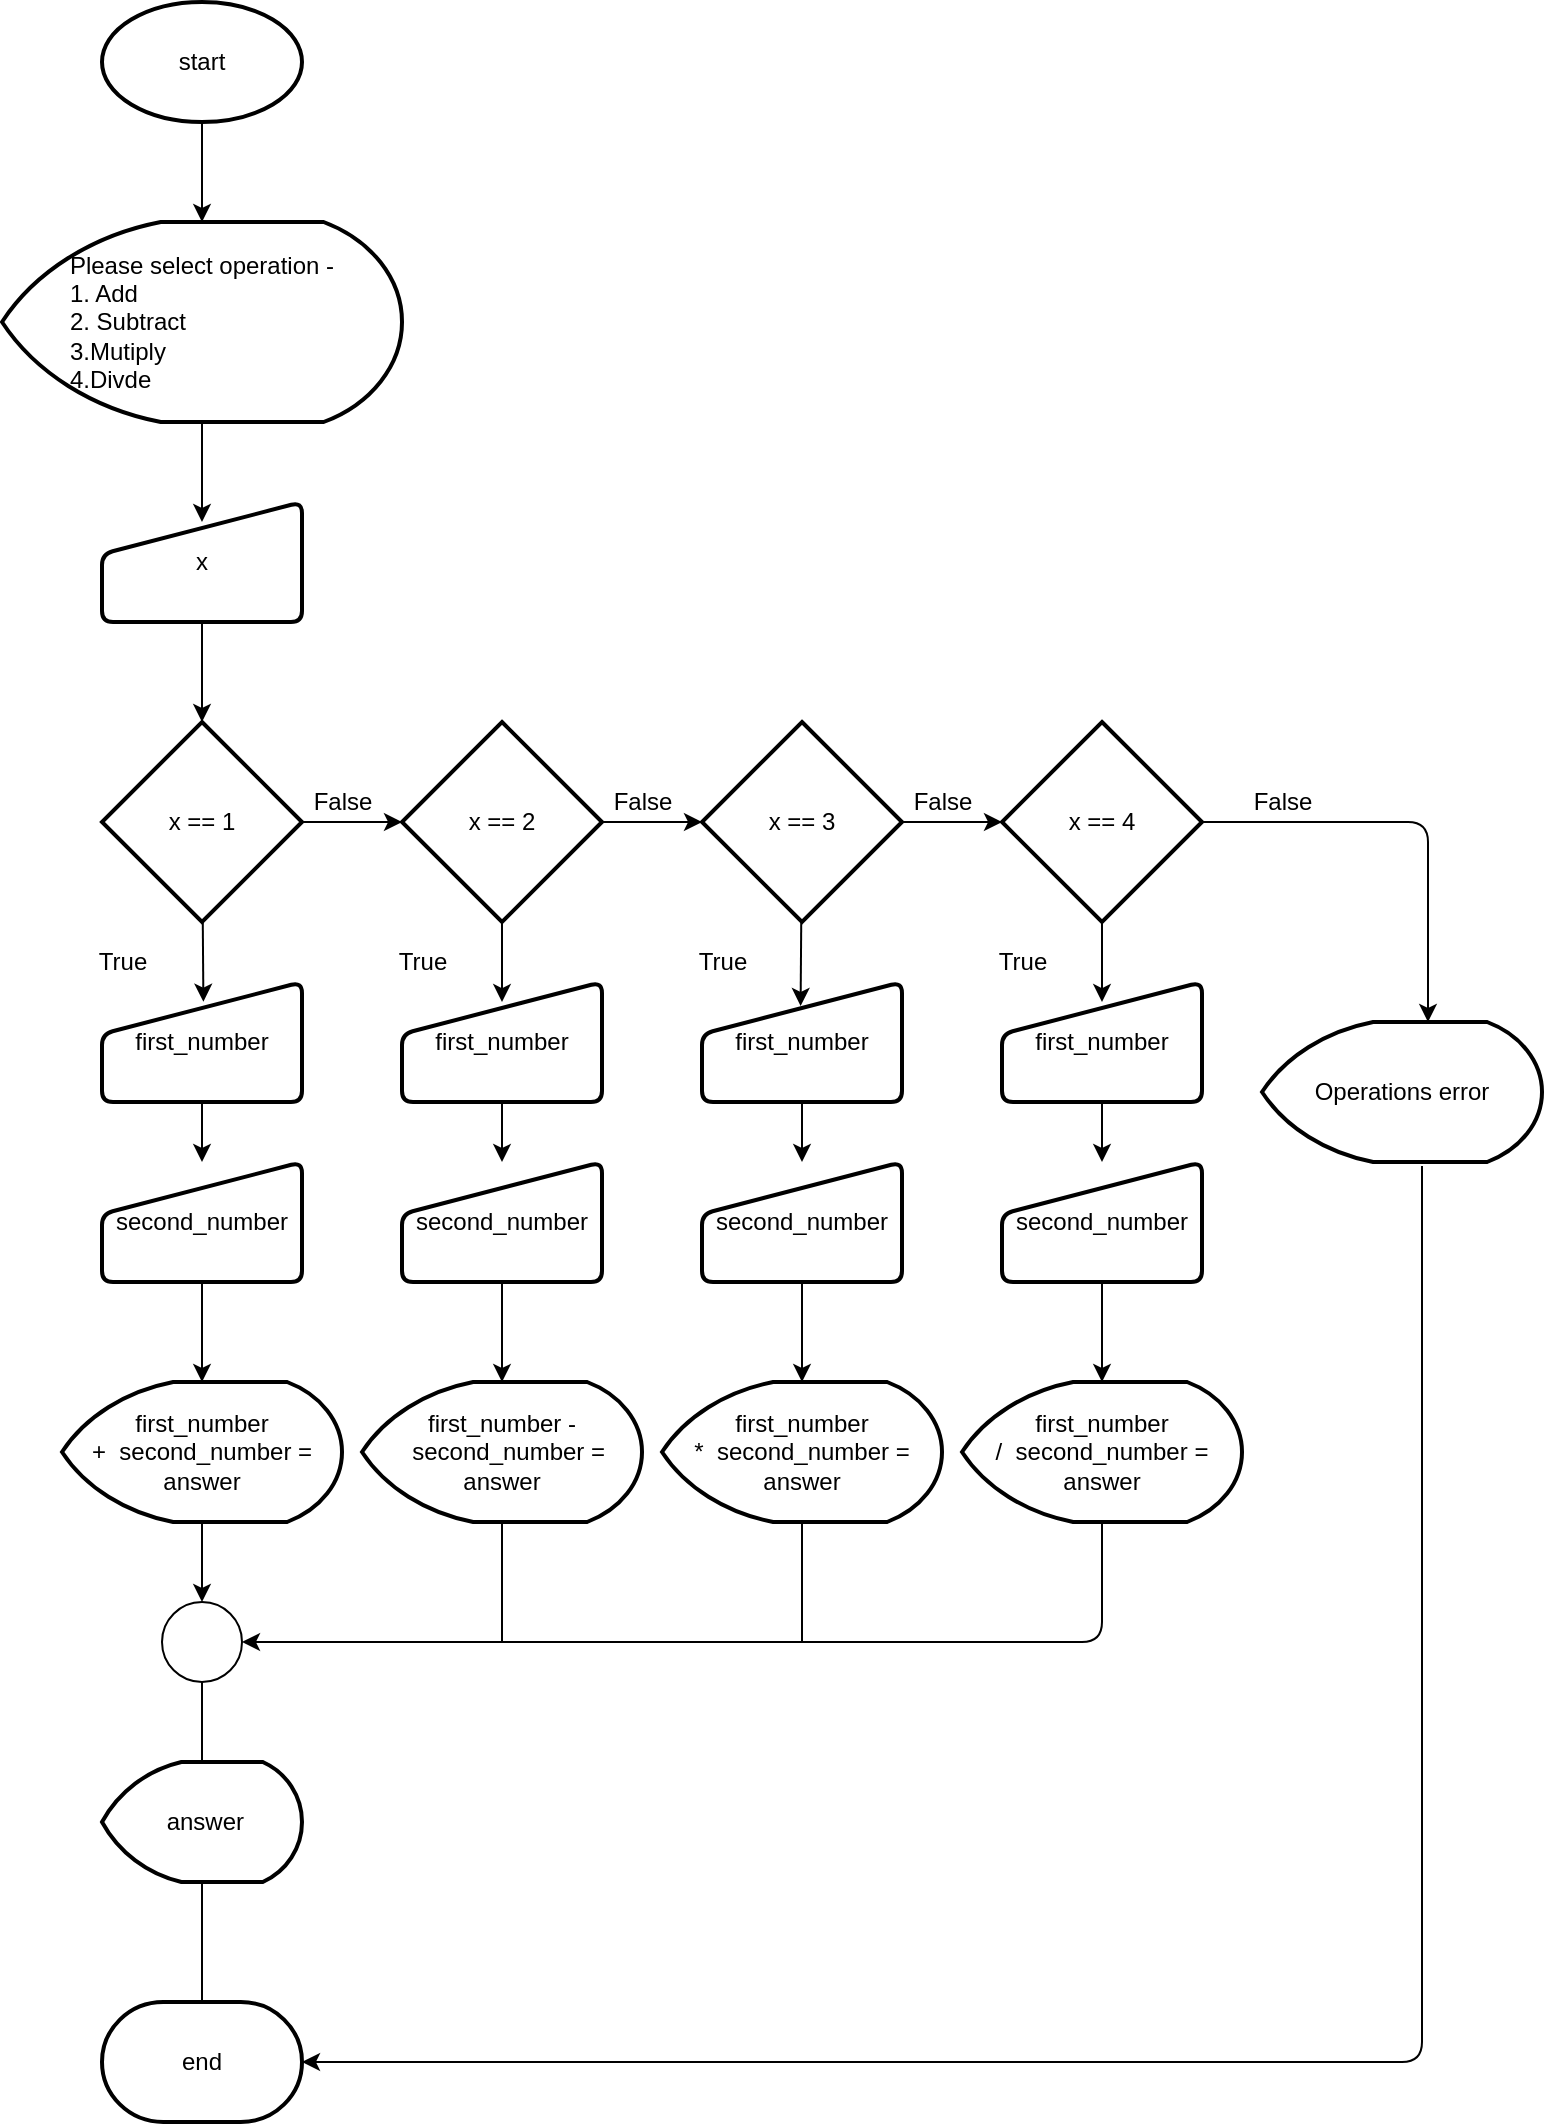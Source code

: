 <mxfile>
    <diagram id="wC-8wZkZnETFO2PgS41M" name="Page-1">
        <mxGraphModel dx="2054" dy="1664" grid="1" gridSize="10" guides="1" tooltips="1" connect="1" arrows="1" fold="1" page="1" pageScale="1" pageWidth="850" pageHeight="1100" math="0" shadow="0">
            <root>
                <mxCell id="0"/>
                <mxCell id="1" parent="0"/>
                <mxCell id="81" style="edgeStyle=none;html=1;endArrow=classic;endFill=1;" edge="1" parent="1" source="3" target="79">
                    <mxGeometry relative="1" as="geometry"/>
                </mxCell>
                <mxCell id="3" value="start" style="strokeWidth=2;html=1;shape=mxgraph.flowchart.start_1;whiteSpace=wrap;" vertex="1" parent="1">
                    <mxGeometry x="50" y="-100" width="100" height="60" as="geometry"/>
                </mxCell>
                <mxCell id="4" value="end" style="strokeWidth=2;html=1;shape=mxgraph.flowchart.terminator;whiteSpace=wrap;" vertex="1" parent="1">
                    <mxGeometry x="50" y="900" width="100" height="60" as="geometry"/>
                </mxCell>
                <mxCell id="74" style="edgeStyle=none;html=1;entryX=0.5;entryY=0;entryDx=0;entryDy=0;entryPerimeter=0;endArrow=classic;endFill=1;" edge="1" parent="1" source="5" target="8">
                    <mxGeometry relative="1" as="geometry"/>
                </mxCell>
                <mxCell id="5" value="x" style="html=1;strokeWidth=2;shape=manualInput;whiteSpace=wrap;rounded=1;size=26;arcSize=11;" vertex="1" parent="1">
                    <mxGeometry x="50" y="150" width="100" height="60" as="geometry"/>
                </mxCell>
                <mxCell id="55" style="edgeStyle=none;html=1;entryX=0.5;entryY=0;entryDx=0;entryDy=0;endArrow=classic;endFill=1;" edge="1" parent="1" source="6" target="7">
                    <mxGeometry relative="1" as="geometry"/>
                </mxCell>
                <mxCell id="6" value="first_number" style="html=1;strokeWidth=2;shape=manualInput;whiteSpace=wrap;rounded=1;size=26;arcSize=11;" vertex="1" parent="1">
                    <mxGeometry x="50" y="390" width="100" height="60" as="geometry"/>
                </mxCell>
                <mxCell id="66" style="edgeStyle=none;html=1;entryX=0.5;entryY=0;entryDx=0;entryDy=0;entryPerimeter=0;endArrow=classic;endFill=1;" edge="1" parent="1" source="7" target="9">
                    <mxGeometry relative="1" as="geometry"/>
                </mxCell>
                <mxCell id="7" value="second_number" style="html=1;strokeWidth=2;shape=manualInput;whiteSpace=wrap;rounded=1;size=26;arcSize=11;" vertex="1" parent="1">
                    <mxGeometry x="50" y="480" width="100" height="60" as="geometry"/>
                </mxCell>
                <mxCell id="20" style="edgeStyle=none;html=1;entryX=0;entryY=0.5;entryDx=0;entryDy=0;entryPerimeter=0;" edge="1" parent="1" source="8" target="19">
                    <mxGeometry relative="1" as="geometry"/>
                </mxCell>
                <mxCell id="70" style="edgeStyle=none;html=1;entryX=0.507;entryY=0.164;entryDx=0;entryDy=0;endArrow=classic;endFill=1;entryPerimeter=0;" edge="1" parent="1" source="8" target="6">
                    <mxGeometry relative="1" as="geometry"/>
                </mxCell>
                <mxCell id="8" value="x == 1" style="strokeWidth=2;html=1;shape=mxgraph.flowchart.decision;whiteSpace=wrap;" vertex="1" parent="1">
                    <mxGeometry x="50" y="260" width="100" height="100" as="geometry"/>
                </mxCell>
                <mxCell id="33" style="edgeStyle=none;html=1;entryX=0.5;entryY=0;entryDx=0;entryDy=0;entryPerimeter=0;" edge="1" parent="1" source="9" target="32">
                    <mxGeometry relative="1" as="geometry"/>
                </mxCell>
                <mxCell id="9" value="&lt;span&gt;first_number +&amp;nbsp;&amp;nbsp;&lt;/span&gt;second_number = answer" style="strokeWidth=2;html=1;shape=mxgraph.flowchart.display;whiteSpace=wrap;" vertex="1" parent="1">
                    <mxGeometry x="30" y="590" width="140" height="70" as="geometry"/>
                </mxCell>
                <mxCell id="22" style="edgeStyle=none;html=1;entryX=0;entryY=0.5;entryDx=0;entryDy=0;entryPerimeter=0;" edge="1" parent="1" source="19" target="21">
                    <mxGeometry relative="1" as="geometry"/>
                </mxCell>
                <mxCell id="71" style="edgeStyle=none;html=1;entryX=0.5;entryY=0.167;entryDx=0;entryDy=0;entryPerimeter=0;endArrow=classic;endFill=1;" edge="1" parent="1" source="19" target="58">
                    <mxGeometry relative="1" as="geometry"/>
                </mxCell>
                <mxCell id="19" value="x == 2" style="strokeWidth=2;html=1;shape=mxgraph.flowchart.decision;whiteSpace=wrap;" vertex="1" parent="1">
                    <mxGeometry x="200" y="260" width="100" height="100" as="geometry"/>
                </mxCell>
                <mxCell id="24" style="edgeStyle=none;html=1;" edge="1" parent="1" source="21" target="23">
                    <mxGeometry relative="1" as="geometry"/>
                </mxCell>
                <mxCell id="72" style="edgeStyle=none;html=1;entryX=0.493;entryY=0.2;entryDx=0;entryDy=0;entryPerimeter=0;endArrow=classic;endFill=1;" edge="1" parent="1" source="21" target="61">
                    <mxGeometry relative="1" as="geometry"/>
                </mxCell>
                <mxCell id="21" value="x == 3" style="strokeWidth=2;html=1;shape=mxgraph.flowchart.decision;whiteSpace=wrap;" vertex="1" parent="1">
                    <mxGeometry x="350" y="260" width="100" height="100" as="geometry"/>
                </mxCell>
                <mxCell id="73" style="edgeStyle=none;html=1;entryX=0.5;entryY=0.167;entryDx=0;entryDy=0;entryPerimeter=0;endArrow=classic;endFill=1;" edge="1" parent="1" source="23" target="64">
                    <mxGeometry relative="1" as="geometry"/>
                </mxCell>
                <mxCell id="23" value="x == 4" style="strokeWidth=2;html=1;shape=mxgraph.flowchart.decision;whiteSpace=wrap;" vertex="1" parent="1">
                    <mxGeometry x="500" y="260" width="100" height="100" as="geometry"/>
                </mxCell>
                <mxCell id="76" style="edgeStyle=none;html=1;endArrow=none;endFill=0;" edge="1" parent="1" source="25">
                    <mxGeometry relative="1" as="geometry">
                        <mxPoint x="250" y="720" as="targetPoint"/>
                    </mxGeometry>
                </mxCell>
                <mxCell id="25" value="&lt;span&gt;first_number -&amp;nbsp;&amp;nbsp;&lt;/span&gt;second_number = answer" style="strokeWidth=2;html=1;shape=mxgraph.flowchart.display;whiteSpace=wrap;" vertex="1" parent="1">
                    <mxGeometry x="180" y="590" width="140" height="70" as="geometry"/>
                </mxCell>
                <mxCell id="77" style="edgeStyle=none;html=1;endArrow=none;endFill=0;" edge="1" parent="1" source="27">
                    <mxGeometry relative="1" as="geometry">
                        <mxPoint x="400" y="720" as="targetPoint"/>
                    </mxGeometry>
                </mxCell>
                <mxCell id="27" value="&lt;span&gt;first_number *&amp;nbsp;&amp;nbsp;&lt;/span&gt;second_number&amp;nbsp;= answer" style="strokeWidth=2;html=1;shape=mxgraph.flowchart.display;whiteSpace=wrap;" vertex="1" parent="1">
                    <mxGeometry x="330" y="590" width="140" height="70" as="geometry"/>
                </mxCell>
                <mxCell id="29" value="&lt;span&gt;first_number /&amp;nbsp;&amp;nbsp;&lt;/span&gt;second_number&amp;nbsp;= answer" style="strokeWidth=2;html=1;shape=mxgraph.flowchart.display;whiteSpace=wrap;" vertex="1" parent="1">
                    <mxGeometry x="480" y="590" width="140" height="70" as="geometry"/>
                </mxCell>
                <mxCell id="39" style="edgeStyle=none;html=1;entryX=0.5;entryY=0;entryDx=0;entryDy=0;entryPerimeter=0;endArrow=none;endFill=0;" edge="1" parent="1" source="32" target="38">
                    <mxGeometry relative="1" as="geometry"/>
                </mxCell>
                <mxCell id="32" value="" style="verticalLabelPosition=bottom;verticalAlign=top;html=1;shape=mxgraph.flowchart.on-page_reference;" vertex="1" parent="1">
                    <mxGeometry x="80" y="700" width="40" height="40" as="geometry"/>
                </mxCell>
                <mxCell id="40" style="edgeStyle=none;html=1;entryX=0.5;entryY=0;entryDx=0;entryDy=0;entryPerimeter=0;endArrow=none;endFill=0;" edge="1" parent="1" source="38">
                    <mxGeometry relative="1" as="geometry">
                        <mxPoint x="100.0" y="900" as="targetPoint"/>
                    </mxGeometry>
                </mxCell>
                <mxCell id="38" value="&lt;span&gt;&amp;nbsp;answer&lt;/span&gt;" style="strokeWidth=2;html=1;shape=mxgraph.flowchart.display;whiteSpace=wrap;" vertex="1" parent="1">
                    <mxGeometry x="50" y="780" width="100" height="60" as="geometry"/>
                </mxCell>
                <mxCell id="41" value="Operations error" style="strokeWidth=2;html=1;shape=mxgraph.flowchart.display;whiteSpace=wrap;" vertex="1" parent="1">
                    <mxGeometry x="630" y="410" width="140" height="70" as="geometry"/>
                </mxCell>
                <mxCell id="43" value="" style="edgeStyle=elbowEdgeStyle;elbow=horizontal;endArrow=classic;html=1;exitX=1;exitY=0.5;exitDx=0;exitDy=0;exitPerimeter=0;" edge="1" parent="1" source="23">
                    <mxGeometry width="50" height="50" relative="1" as="geometry">
                        <mxPoint x="750" y="310" as="sourcePoint"/>
                        <mxPoint x="713" y="410" as="targetPoint"/>
                        <Array as="points">
                            <mxPoint x="713" y="360"/>
                        </Array>
                    </mxGeometry>
                </mxCell>
                <mxCell id="45" value="" style="edgeStyle=segmentEdgeStyle;endArrow=classic;html=1;entryX=1;entryY=0.5;entryDx=0;entryDy=0;entryPerimeter=0;" edge="1" parent="1">
                    <mxGeometry width="50" height="50" relative="1" as="geometry">
                        <mxPoint x="710" y="482" as="sourcePoint"/>
                        <mxPoint x="150.0" y="930" as="targetPoint"/>
                        <Array as="points">
                            <mxPoint x="710" y="930"/>
                        </Array>
                    </mxGeometry>
                </mxCell>
                <mxCell id="47" value="True" style="text;html=1;align=center;verticalAlign=middle;resizable=0;points=[];autosize=1;strokeColor=none;fillColor=none;" vertex="1" parent="1">
                    <mxGeometry x="40" y="370" width="40" height="20" as="geometry"/>
                </mxCell>
                <mxCell id="48" value="True" style="text;html=1;align=center;verticalAlign=middle;resizable=0;points=[];autosize=1;strokeColor=none;fillColor=none;" vertex="1" parent="1">
                    <mxGeometry x="190" y="370" width="40" height="20" as="geometry"/>
                </mxCell>
                <mxCell id="49" value="True" style="text;html=1;align=center;verticalAlign=middle;resizable=0;points=[];autosize=1;strokeColor=none;fillColor=none;" vertex="1" parent="1">
                    <mxGeometry x="340" y="370" width="40" height="20" as="geometry"/>
                </mxCell>
                <mxCell id="50" value="True" style="text;html=1;align=center;verticalAlign=middle;resizable=0;points=[];autosize=1;strokeColor=none;fillColor=none;" vertex="1" parent="1">
                    <mxGeometry x="490" y="370" width="40" height="20" as="geometry"/>
                </mxCell>
                <mxCell id="51" value="False" style="text;html=1;align=center;verticalAlign=middle;resizable=0;points=[];autosize=1;strokeColor=none;fillColor=none;" vertex="1" parent="1">
                    <mxGeometry x="150" y="290" width="40" height="20" as="geometry"/>
                </mxCell>
                <mxCell id="52" value="False" style="text;html=1;align=center;verticalAlign=middle;resizable=0;points=[];autosize=1;strokeColor=none;fillColor=none;" vertex="1" parent="1">
                    <mxGeometry x="300" y="290" width="40" height="20" as="geometry"/>
                </mxCell>
                <mxCell id="53" value="False" style="text;html=1;align=center;verticalAlign=middle;resizable=0;points=[];autosize=1;strokeColor=none;fillColor=none;" vertex="1" parent="1">
                    <mxGeometry x="450" y="290" width="40" height="20" as="geometry"/>
                </mxCell>
                <mxCell id="54" value="False" style="text;html=1;align=center;verticalAlign=middle;resizable=0;points=[];autosize=1;strokeColor=none;fillColor=none;" vertex="1" parent="1">
                    <mxGeometry x="620" y="290" width="40" height="20" as="geometry"/>
                </mxCell>
                <mxCell id="57" style="edgeStyle=none;html=1;entryX=0.5;entryY=0;entryDx=0;entryDy=0;endArrow=classic;endFill=1;" edge="1" parent="1" source="58" target="59">
                    <mxGeometry relative="1" as="geometry"/>
                </mxCell>
                <mxCell id="58" value="first_number" style="html=1;strokeWidth=2;shape=manualInput;whiteSpace=wrap;rounded=1;size=26;arcSize=11;" vertex="1" parent="1">
                    <mxGeometry x="200" y="390" width="100" height="60" as="geometry"/>
                </mxCell>
                <mxCell id="67" style="edgeStyle=none;html=1;entryX=0.5;entryY=0;entryDx=0;entryDy=0;entryPerimeter=0;endArrow=classic;endFill=1;" edge="1" parent="1" source="59" target="25">
                    <mxGeometry relative="1" as="geometry"/>
                </mxCell>
                <mxCell id="59" value="second_number" style="html=1;strokeWidth=2;shape=manualInput;whiteSpace=wrap;rounded=1;size=26;arcSize=11;" vertex="1" parent="1">
                    <mxGeometry x="200" y="480" width="100" height="60" as="geometry"/>
                </mxCell>
                <mxCell id="60" style="edgeStyle=none;html=1;entryX=0.5;entryY=0;entryDx=0;entryDy=0;endArrow=classic;endFill=1;" edge="1" parent="1" source="61" target="62">
                    <mxGeometry relative="1" as="geometry"/>
                </mxCell>
                <mxCell id="61" value="first_number" style="html=1;strokeWidth=2;shape=manualInput;whiteSpace=wrap;rounded=1;size=26;arcSize=11;" vertex="1" parent="1">
                    <mxGeometry x="350" y="390" width="100" height="60" as="geometry"/>
                </mxCell>
                <mxCell id="68" style="edgeStyle=none;html=1;entryX=0.5;entryY=0;entryDx=0;entryDy=0;entryPerimeter=0;endArrow=classic;endFill=1;" edge="1" parent="1" source="62" target="27">
                    <mxGeometry relative="1" as="geometry"/>
                </mxCell>
                <mxCell id="62" value="second_number" style="html=1;strokeWidth=2;shape=manualInput;whiteSpace=wrap;rounded=1;size=26;arcSize=11;" vertex="1" parent="1">
                    <mxGeometry x="350" y="480" width="100" height="60" as="geometry"/>
                </mxCell>
                <mxCell id="63" style="edgeStyle=none;html=1;entryX=0.5;entryY=0;entryDx=0;entryDy=0;endArrow=classic;endFill=1;" edge="1" parent="1" source="64" target="65">
                    <mxGeometry relative="1" as="geometry"/>
                </mxCell>
                <mxCell id="64" value="first_number" style="html=1;strokeWidth=2;shape=manualInput;whiteSpace=wrap;rounded=1;size=26;arcSize=11;" vertex="1" parent="1">
                    <mxGeometry x="500" y="390" width="100" height="60" as="geometry"/>
                </mxCell>
                <mxCell id="69" style="edgeStyle=none;html=1;entryX=0.5;entryY=0;entryDx=0;entryDy=0;entryPerimeter=0;endArrow=classic;endFill=1;" edge="1" parent="1" source="65" target="29">
                    <mxGeometry relative="1" as="geometry"/>
                </mxCell>
                <mxCell id="65" value="second_number" style="html=1;strokeWidth=2;shape=manualInput;whiteSpace=wrap;rounded=1;size=26;arcSize=11;" vertex="1" parent="1">
                    <mxGeometry x="500" y="480" width="100" height="60" as="geometry"/>
                </mxCell>
                <mxCell id="75" value="" style="edgeStyle=segmentEdgeStyle;endArrow=classic;html=1;entryX=1;entryY=0.5;entryDx=0;entryDy=0;entryPerimeter=0;exitX=0.5;exitY=1;exitDx=0;exitDy=0;exitPerimeter=0;" edge="1" parent="1" source="29" target="32">
                    <mxGeometry width="50" height="50" relative="1" as="geometry">
                        <mxPoint x="590" y="720" as="sourcePoint"/>
                        <mxPoint x="450" y="750" as="targetPoint"/>
                        <Array as="points">
                            <mxPoint x="550" y="720"/>
                        </Array>
                    </mxGeometry>
                </mxCell>
                <mxCell id="80" style="edgeStyle=none;html=1;endArrow=classic;endFill=1;" edge="1" parent="1" source="79">
                    <mxGeometry relative="1" as="geometry">
                        <mxPoint x="100" y="160" as="targetPoint"/>
                        <Array as="points">
                            <mxPoint x="100" y="130"/>
                        </Array>
                    </mxGeometry>
                </mxCell>
                <mxCell id="79" value="&lt;p style=&quot;line-height: 1&quot;&gt;&lt;/p&gt;&lt;div style=&quot;text-align: left&quot;&gt;&lt;span&gt;Please select operation -&lt;/span&gt;&lt;/div&gt;&lt;span&gt;&lt;div style=&quot;text-align: left&quot;&gt;&lt;span&gt;1. Add&lt;/span&gt;&lt;/div&gt;&lt;/span&gt;&lt;span&gt;&lt;div style=&quot;text-align: left&quot;&gt;&lt;span&gt;2. Subtract&lt;/span&gt;&lt;/div&gt;&lt;/span&gt;&lt;span&gt;&lt;div style=&quot;text-align: left&quot;&gt;&lt;span&gt;3.Mutiply&lt;/span&gt;&lt;/div&gt;&lt;/span&gt;&lt;span&gt;&lt;div style=&quot;text-align: left&quot;&gt;&lt;span&gt;4.Divde&lt;/span&gt;&lt;/div&gt;&lt;/span&gt;&lt;p&gt;&lt;/p&gt;" style="strokeWidth=2;html=1;shape=mxgraph.flowchart.display;whiteSpace=wrap;" vertex="1" parent="1">
                    <mxGeometry y="10" width="200" height="100" as="geometry"/>
                </mxCell>
            </root>
        </mxGraphModel>
    </diagram>
</mxfile>